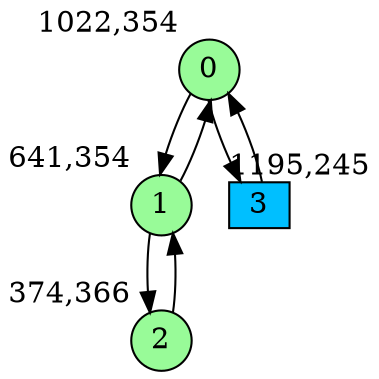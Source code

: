 digraph G {
graph [bgcolor=white]
node [shape=circle, style = filled, fillcolor=white,fixedsize=true, width=0.4, height=0.3 ]
0[xlabel="1022,354", pos = "10.125,0.1875!", fillcolor=palegreen ];
1[xlabel="641,354", pos = "4.17188,0.1875!", fillcolor=palegreen ];
2[xlabel="374,366", pos = "0,0!", fillcolor=palegreen ];
3[xlabel="1195,245", pos = "12.8281,1.89063!", fillcolor=deepskyblue, shape=box ];
0->1 ;
0->3 ;
1->0 ;
1->2 ;
2->1 ;
3->0 ;
}
